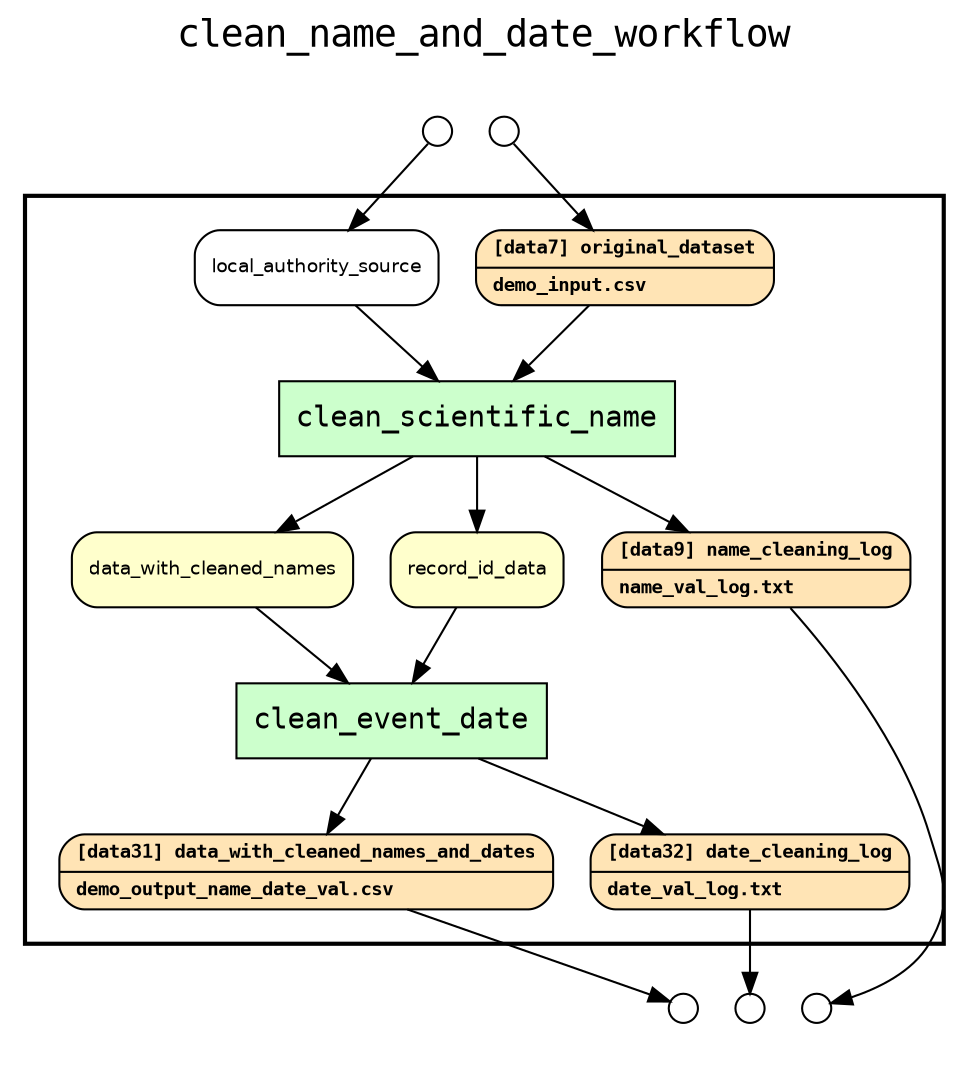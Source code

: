 
digraph yw_data_view {
rankdir=TB
fontname=Courier; fontsize=18; labelloc=t
label="clean_name_and_date_workflow"
subgraph cluster_workflow { label=""; color=black; penwidth=2
subgraph cluster_workflow_inner { label=""; color=white
node[shape=box style="filled" fillcolor="#CCFFCC" peripheries=1 fontname=Courier]
node[shape=box style="filled" fillcolor="#CCFFCC" peripheries=1 fontname=Courier]
clean_scientific_name
clean_event_date
node[shape=box style="rounded,filled" fillcolor="#FFE4B5" peripheries=1 fontname="Courier-Bold" fontsize=9]
original_dataset[shape=record rankdir=LR label="{<f0> [data7] original_dataset |<f1>demo_input.csv\l}"]
node[shape=box style="rounded,filled" fillcolor="#FFFFCC" peripheries=1 fontname=Helvetica]
data_with_cleaned_names
record_id_data
node[shape=box style="rounded,filled" fillcolor="#FFE4B5" peripheries=1 fontname="Courier-Bold" fontsize=9]
name_cleaning_log[shape=record rankdir=LR label="{<f0> [data9] name_cleaning_log |<f1>name_val_log.txt\l}"]
data_with_cleaned_names_and_dates[shape=record rankdir=LR label="{<f0> [data31] data_with_cleaned_names_and_dates |<f1>demo_output_name_date_val.csv\l}"]
date_cleaning_log[shape=record rankdir=LR label="{<f0> [data32] date_cleaning_log |<f1>date_val_log.txt\l}"]
node[shape=box style="rounded,filled" fillcolor="#FFFFFF" peripheries=1 fontname=Helvetica]
local_authority_source
}}
subgraph cluster_inflows { label=""; color=white; penwidth=2
subgraph cluster_inflows_inner { label=""; color=white
node[shape=circle fillcolor="#FFFFFF" peripheries=1 width=0.2]
original_dataset_inflow [label=""]
local_authority_source_inflow [label=""]
}}
subgraph cluster_outflows { label=""; color=white; penwidth=2
subgraph cluster_outflows_inner { label=""; color=white
node[shape=circle fillcolor="#FFFFFF" peripheries=1 width=0.2]
date_cleaning_log_outflow [label=""]
data_with_cleaned_names_and_dates_outflow [label=""]
name_cleaning_log_outflow [label=""]
}}
local_authority_source -> clean_scientific_name
original_dataset -> clean_scientific_name
data_with_cleaned_names -> clean_event_date
record_id_data -> clean_event_date
clean_scientific_name -> data_with_cleaned_names
clean_scientific_name -> name_cleaning_log
clean_scientific_name -> record_id_data
clean_event_date -> data_with_cleaned_names_and_dates
clean_event_date -> date_cleaning_log
original_dataset_inflow -> original_dataset
local_authority_source_inflow -> local_authority_source
date_cleaning_log -> date_cleaning_log_outflow
data_with_cleaned_names_and_dates -> data_with_cleaned_names_and_dates_outflow
name_cleaning_log -> name_cleaning_log_outflow
}

